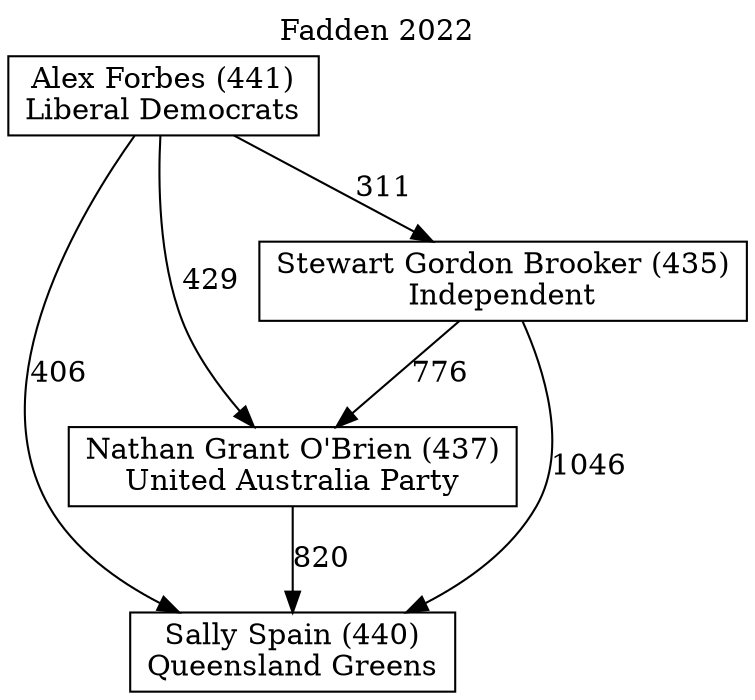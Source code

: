 // House preference flow
digraph "Sally Spain (440)_Fadden_2022" {
	graph [label="Fadden 2022" labelloc=t mclimit=10]
	node [shape=box]
	"Nathan Grant O'Brien (437)" [label="Nathan Grant O'Brien (437)
United Australia Party"]
	"Sally Spain (440)" [label="Sally Spain (440)
Queensland Greens"]
	"Alex Forbes (441)" [label="Alex Forbes (441)
Liberal Democrats"]
	"Stewart Gordon Brooker (435)" [label="Stewart Gordon Brooker (435)
Independent"]
	"Nathan Grant O'Brien (437)" -> "Sally Spain (440)" [label=820]
	"Stewart Gordon Brooker (435)" -> "Sally Spain (440)" [label=1046]
	"Alex Forbes (441)" -> "Nathan Grant O'Brien (437)" [label=429]
	"Alex Forbes (441)" -> "Sally Spain (440)" [label=406]
	"Alex Forbes (441)" -> "Stewart Gordon Brooker (435)" [label=311]
	"Stewart Gordon Brooker (435)" -> "Nathan Grant O'Brien (437)" [label=776]
}
